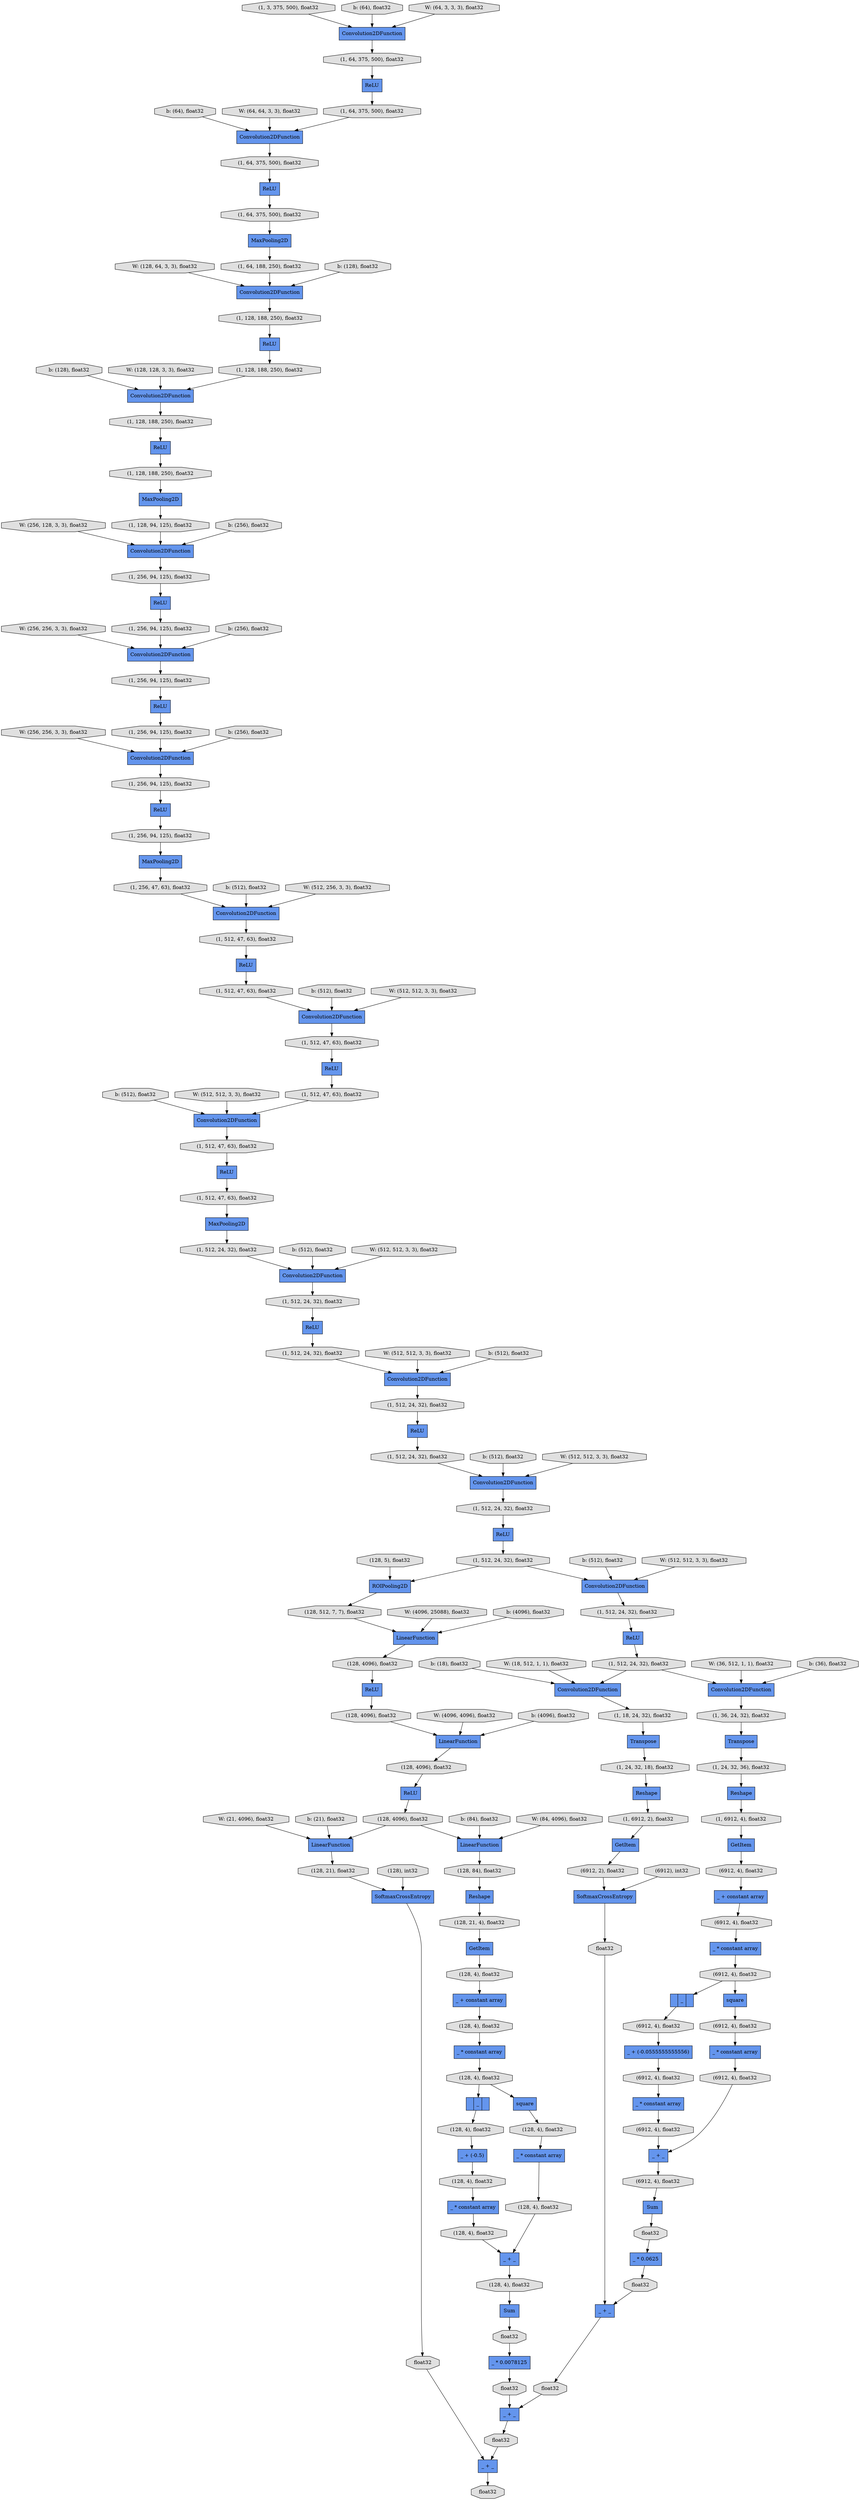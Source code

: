 digraph graphname{rankdir=TB;140171230371920 [shape="octagon",style="filled",fillcolor="#E0E0E0",label="(1, 6912, 2), float32"];140172461392912 [shape="octagon",style="filled",fillcolor="#E0E0E0",label="W: (128, 64, 3, 3), float32"];140172461490320 [shape="octagon",style="filled",fillcolor="#E0E0E0",label="b: (84), float32"];140171495513936 [shape="record",style="filled",fillcolor="#6495ED",label="Convolution2DFunction"];140171230372048 [shape="octagon",style="filled",fillcolor="#E0E0E0",label="(128, 5), float32"];140171495588816 [shape="octagon",style="filled",fillcolor="#E0E0E0",label="(1, 128, 188, 250), float32"];140172461392464 [shape="octagon",style="filled",fillcolor="#E0E0E0",label="b: (64), float32"];140172461393872 [shape="octagon",style="filled",fillcolor="#E0E0E0",label="b: (128), float32"];140172461392208 [shape="octagon",style="filled",fillcolor="#E0E0E0",label="W: (64, 64, 3, 3), float32"];140171495588240 [shape="octagon",style="filled",fillcolor="#E0E0E0",label="(1, 64, 375, 500), float32"];140171230298960 [shape="record",style="filled",fillcolor="#6495ED",label="ReLU"];140172461421840 [shape="octagon",style="filled",fillcolor="#E0E0E0",label="b: (512), float32"];140171230425168 [shape="record",style="filled",fillcolor="#6495ED",label="_ * constant array"];140172461490704 [shape="octagon",style="filled",fillcolor="#E0E0E0",label="W: (21, 4096), float32"];140171230372432 [shape="octagon",style="filled",fillcolor="#E0E0E0",label="(128, 512, 7, 7), float32"];140171230300944 [shape="record",style="filled",fillcolor="#6495ED",label="Convolution2DFunction"];140171230298832 [shape="record",style="filled",fillcolor="#6495ED",label="Convolution2DFunction"];140172461454800 [shape="octagon",style="filled",fillcolor="#E0E0E0",label="W: (36, 512, 1, 1), float32"];140171230298896 [shape="octagon",style="filled",fillcolor="#E0E0E0",label="(1, 512, 47, 63), float32"];140171230372688 [shape="octagon",style="filled",fillcolor="#E0E0E0",label="(128, 4096), float32"];140171495587984 [shape="record",style="filled",fillcolor="#6495ED",label="ReLU"];140171230372752 [shape="record",style="filled",fillcolor="#6495ED",label="ReLU"];140171230372816 [shape="record",style="filled",fillcolor="#6495ED",label="LinearFunction"];140172461421584 [shape="octagon",style="filled",fillcolor="#E0E0E0",label="W: (512, 512, 3, 3), float32"];140171230329680 [shape="octagon",style="filled",fillcolor="#E0E0E0",label="(6912, 4), float32"];140171495588880 [shape="record",style="filled",fillcolor="#6495ED",label="ReLU"];140171230372944 [shape="octagon",style="filled",fillcolor="#E0E0E0",label="(128, 4096), float32"];140171230443024 [shape="octagon",style="filled",fillcolor="#E0E0E0",label="float32"];140171230299280 [shape="octagon",style="filled",fillcolor="#E0E0E0",label="(1, 512, 47, 63), float32"];140171230298320 [shape="octagon",style="filled",fillcolor="#E0E0E0",label="(1, 256, 94, 125), float32"];140171230373136 [shape="octagon",style="filled",fillcolor="#E0E0E0",label="(128, 4096), float32"];140171495513808 [shape="octagon",style="filled",fillcolor="#E0E0E0",label="(1, 64, 375, 500), float32"];140171230373200 [shape="record",style="filled",fillcolor="#6495ED",label="ReLU"];140171230301072 [shape="record",style="filled",fillcolor="#6495ED",label="Convolution2DFunction"];140172461394320 [shape="octagon",style="filled",fillcolor="#E0E0E0",label="W: (256, 128, 3, 3), float32"];140171230299536 [shape="record",style="filled",fillcolor="#6495ED",label="Convolution2DFunction"];140171230299600 [shape="octagon",style="filled",fillcolor="#E0E0E0",label="(1, 512, 47, 63), float32"];140172464285264 [shape="octagon",style="filled",fillcolor="#E0E0E0",label="b: (512), float32"];140171230373392 [shape="record",style="filled",fillcolor="#6495ED",label="_ + constant array"];140171230373456 [shape="octagon",style="filled",fillcolor="#E0E0E0",label="(128, 4096), float32"];140171495589520 [shape="octagon",style="filled",fillcolor="#E0E0E0",label="(1, 128, 188, 250), float32"];140171495591184 [shape="record",style="filled",fillcolor="#6495ED",label="ReLU"];140171495589584 [shape="record",style="filled",fillcolor="#6495ED",label="ReLU"];140171230301136 [shape="octagon",style="filled",fillcolor="#E0E0E0",label="(1, 512, 24, 32), float32"];140171230373648 [shape="record",style="filled",fillcolor="#6495ED",label="LinearFunction"];140171495588560 [shape="octagon",style="filled",fillcolor="#E0E0E0",label="(1, 64, 188, 250), float32"];140171230373840 [shape="octagon",style="filled",fillcolor="#E0E0E0",label="(128, 84), float32"];140172461454352 [shape="octagon",style="filled",fillcolor="#E0E0E0",label="b: (512), float32"];140171230373904 [shape="record",style="filled",fillcolor="#6495ED",label="LinearFunction"];140171230300240 [shape="octagon",style="filled",fillcolor="#E0E0E0",label="(1, 512, 47, 63), float32"];140171230300304 [shape="record",style="filled",fillcolor="#6495ED",label="ReLU"];140171230374096 [shape="octagon",style="filled",fillcolor="#E0E0E0",label="(128, 21), float32"];140171230426832 [shape="record",style="filled",fillcolor="#6495ED",label="GetItem"];140171495590160 [shape="octagon",style="filled",fillcolor="#E0E0E0",label="(1, 128, 94, 125), float32"];140171230374224 [shape="octagon",style="filled",fillcolor="#E0E0E0",label="(6912, 4), float32"];140171230327184 [shape="record",style="filled",fillcolor="#6495ED",label="ReLU"];140171230300560 [shape="octagon",style="filled",fillcolor="#E0E0E0",label="(1, 512, 47, 63), float32"];140171230374352 [shape="record",style="filled",fillcolor="#6495ED",label="_ * constant array"];140171495590416 [shape="octagon",style="filled",fillcolor="#E0E0E0",label="(1, 256, 94, 125), float32"];140171495591760 [shape="octagon",style="filled",fillcolor="#E0E0E0",label="(1, 256, 94, 125), float32"];140171495590480 [shape="record",style="filled",fillcolor="#6495ED",label="ReLU"];140171230299920 [shape="octagon",style="filled",fillcolor="#E0E0E0",label="(1, 512, 47, 63), float32"];140171230374544 [shape="octagon",style="filled",fillcolor="#E0E0E0",label="(6912, 4), float32"];140172461395728 [shape="octagon",style="filled",fillcolor="#E0E0E0",label="W: (256, 256, 3, 3), float32"];140171230300880 [shape="octagon",style="filled",fillcolor="#E0E0E0",label="(1, 512, 24, 32), float32"];140171230327952 [shape="octagon",style="filled",fillcolor="#E0E0E0",label="(1, 512, 24, 32), float32"];140171230374672 [shape="record",style="filled",fillcolor="#6495ED",label="|_|"];140171495591056 [shape="record",style="filled",fillcolor="#6495ED",label="Convolution2DFunction"];140171230374800 [shape="record",style="filled",fillcolor="#6495ED",label="_ * 0.0625"];140171230374864 [shape="octagon",style="filled",fillcolor="#E0E0E0",label="(6912, 4), float32"];140171230301200 [shape="record",style="filled",fillcolor="#6495ED",label="ReLU"];140172461395024 [shape="octagon",style="filled",fillcolor="#E0E0E0",label="W: (256, 256, 3, 3), float32"];140171230298640 [shape="octagon",style="filled",fillcolor="#E0E0E0",label="(1, 256, 47, 63), float32"];140171230375056 [shape="record",style="filled",fillcolor="#6495ED",label="square"];140171495591120 [shape="octagon",style="filled",fillcolor="#E0E0E0",label="(1, 256, 94, 125), float32"];140171230428368 [shape="octagon",style="filled",fillcolor="#E0E0E0",label="(128, 4), float32"];140171230375184 [shape="record",style="filled",fillcolor="#6495ED",label="_ + (-0.0555555555556)"];140171230375248 [shape="octagon",style="filled",fillcolor="#E0E0E0",label="(6912, 4), float32"];140171230375376 [shape="record",style="filled",fillcolor="#6495ED",label="_ * constant array"];140171230298704 [shape="record",style="filled",fillcolor="#6495ED",label="Convolution2DFunction"];140171495591440 [shape="octagon",style="filled",fillcolor="#E0E0E0",label="(1, 256, 94, 125), float32"];140171230301520 [shape="octagon",style="filled",fillcolor="#E0E0E0",label="(1, 512, 24, 32), float32"];140171230301776 [shape="record",style="filled",fillcolor="#6495ED",label="Convolution2DFunction"];140171230328528 [shape="record",style="filled",fillcolor="#6495ED",label="Convolution2DFunction"];140171230375568 [shape="octagon",style="filled",fillcolor="#E0E0E0",label="(6912, 4), float32"];140171230301904 [shape="record",style="filled",fillcolor="#6495ED",label="ReLU"];140171230427088 [shape="octagon",style="filled",fillcolor="#E0E0E0",label="(128, 4), float32"];140171495591696 [shape="record",style="filled",fillcolor="#6495ED",label="MaxPooling2D"];140171230375760 [shape="record",style="filled",fillcolor="#6495ED",label="_ + _"];140171230327440 [shape="octagon",style="filled",fillcolor="#E0E0E0",label="(1, 512, 24, 32), float32"];140171230375824 [shape="octagon",style="filled",fillcolor="#E0E0E0",label="(6912, 4), float32"];140171230302160 [shape="octagon",style="filled",fillcolor="#E0E0E0",label="(1, 512, 24, 32), float32"];140171230428496 [shape="record",style="filled",fillcolor="#6495ED",label="_ * constant array"];140171495512976 [shape="record",style="filled",fillcolor="#6495ED",label="Convolution2DFunction"];140171230441552 [shape="record",style="filled",fillcolor="#6495ED",label="Sum"];140171230300176 [shape="record",style="filled",fillcolor="#6495ED",label="MaxPooling2D"];140171495590800 [shape="octagon",style="filled",fillcolor="#E0E0E0",label="(1, 256, 94, 125), float32"];140171230441616 [shape="octagon",style="filled",fillcolor="#E0E0E0",label="(128, 4), float32"];140171230425296 [shape="record",style="filled",fillcolor="#6495ED",label="Sum"];140171230442192 [shape="octagon",style="filled",fillcolor="#E0E0E0",label="float32"];140171495513232 [shape="octagon",style="filled",fillcolor="#E0E0E0",label="(1, 3, 375, 500), float32"];140171230425360 [shape="octagon",style="filled",fillcolor="#E0E0E0",label="(6912, 4), float32"];140171230327120 [shape="octagon",style="filled",fillcolor="#E0E0E0",label="(1, 512, 24, 32), float32"];140171230441872 [shape="octagon",style="filled",fillcolor="#E0E0E0",label="(128, 4), float32"];140171495591824 [shape="record",style="filled",fillcolor="#6495ED",label="ReLU"];140172464285648 [shape="octagon",style="filled",fillcolor="#E0E0E0",label="W: (512, 512, 3, 3), float32"];140171230425616 [shape="octagon",style="filled",fillcolor="#E0E0E0",label="(6912, 4), float32"];140171230442064 [shape="octagon",style="filled",fillcolor="#E0E0E0",label="float32"];140171495588624 [shape="record",style="filled",fillcolor="#6495ED",label="Convolution2DFunction"];140172461453968 [shape="octagon",style="filled",fillcolor="#E0E0E0",label="b: (18), float32"];140171230425808 [shape="octagon",style="filled",fillcolor="#E0E0E0",label="float32"];140172461394576 [shape="octagon",style="filled",fillcolor="#E0E0E0",label="b: (256), float32"];140172461393616 [shape="octagon",style="filled",fillcolor="#E0E0E0",label="W: (128, 128, 3, 3), float32"];140172461421328 [shape="octagon",style="filled",fillcolor="#E0E0E0",label="b: (512), float32"];140172461420624 [shape="octagon",style="filled",fillcolor="#E0E0E0",label="b: (256), float32"];140171230442320 [shape="record",style="filled",fillcolor="#6495ED",label="SoftmaxCrossEntropy"];140171230327696 [shape="octagon",style="filled",fillcolor="#E0E0E0",label="(1, 512, 24, 32), float32"];140171495587920 [shape="octagon",style="filled",fillcolor="#E0E0E0",label="(1, 64, 375, 500), float32"];140171230426064 [shape="record",style="filled",fillcolor="#6495ED",label="SoftmaxCrossEntropy"];140171230425936 [shape="octagon",style="filled",fillcolor="#E0E0E0",label="float32"];140171230426128 [shape="record",style="filled",fillcolor="#6495ED",label="Reshape"];140171230327888 [shape="record",style="filled",fillcolor="#6495ED",label="LinearFunction"];140172461422544 [shape="octagon",style="filled",fillcolor="#E0E0E0",label="b: (512), float32"];140171230442640 [shape="octagon",style="filled",fillcolor="#E0E0E0",label="float32"];140171230442704 [shape="record",style="filled",fillcolor="#6495ED",label="_ + _"];140171230442768 [shape="octagon",style="filled",fillcolor="#E0E0E0",label="float32"];140171230442832 [shape="record",style="filled",fillcolor="#6495ED",label="_ + _"];140172461491088 [shape="octagon",style="filled",fillcolor="#E0E0E0",label="b: (21), float32"];140172461454736 [shape="octagon",style="filled",fillcolor="#E0E0E0",label="W: (18, 512, 1, 1), float32"];140171230328272 [shape="octagon",style="filled",fillcolor="#E0E0E0",label="(1, 36, 24, 32), float32"];140171495590224 [shape="record",style="filled",fillcolor="#6495ED",label="Convolution2DFunction"];140171230328336 [shape="record",style="filled",fillcolor="#6495ED",label="Transpose"];140172461395280 [shape="octagon",style="filled",fillcolor="#E0E0E0",label="b: (256), float32"];140171230426704 [shape="octagon",style="filled",fillcolor="#E0E0E0",label="(128, 21, 4), float32"];140172461422288 [shape="octagon",style="filled",fillcolor="#E0E0E0",label="W: (512, 512, 3, 3), float32"];140171230443216 [shape="octagon",style="filled",fillcolor="#E0E0E0",label="float32"];140171230442448 [shape="record",style="filled",fillcolor="#6495ED",label="_ + _"];140171230328592 [shape="octagon",style="filled",fillcolor="#E0E0E0",label="(1, 24, 32, 36), float32"];140172461455184 [shape="octagon",style="filled",fillcolor="#E0E0E0",label="b: (36), float32"];140171230301840 [shape="octagon",style="filled",fillcolor="#E0E0E0",label="(1, 512, 24, 32), float32"];140171230328784 [shape="record",style="filled",fillcolor="#6495ED",label="Reshape"];140171230329168 [shape="record",style="filled",fillcolor="#6495ED",label="ROIPooling2D"];140171230427216 [shape="record",style="filled",fillcolor="#6495ED",label="_ + constant array"];140172461421072 [shape="octagon",style="filled",fillcolor="#E0E0E0",label="W: (512, 256, 3, 3), float32"];140171230442512 [shape="octagon",style="filled",fillcolor="#E0E0E0",label="(128), int32"];140171230328976 [shape="octagon",style="filled",fillcolor="#E0E0E0",label="(1, 6912, 4), float32"];140171495589456 [shape="record",style="filled",fillcolor="#6495ED",label="MaxPooling2D"];140172461455568 [shape="octagon",style="filled",fillcolor="#E0E0E0",label="W: (4096, 25088), float32"];140171230428880 [shape="record",style="filled",fillcolor="#6495ED",label="_ + _"];140171230427408 [shape="octagon",style="filled",fillcolor="#E0E0E0",label="(128, 4), float32"];140171230427472 [shape="record",style="filled",fillcolor="#6495ED",label="_ * constant array"];140172461422992 [shape="octagon",style="filled",fillcolor="#E0E0E0",label="W: (512, 512, 3, 3), float32"];140171230329232 [shape="octagon",style="filled",fillcolor="#E0E0E0",label="(1, 18, 24, 32), float32"];140172461423952 [shape="octagon",style="filled",fillcolor="#E0E0E0",label="b: (512), float32"];140171495589840 [shape="octagon",style="filled",fillcolor="#E0E0E0",label="(1, 128, 188, 250), float32"];140171230329296 [shape="record",style="filled",fillcolor="#6495ED",label="Transpose"];140171230328080 [shape="record",style="filled",fillcolor="#6495ED",label="Convolution2DFunction"];140171230427664 [shape="octagon",style="filled",fillcolor="#E0E0E0",label="(128, 4), float32"];140172461455952 [shape="octagon",style="filled",fillcolor="#E0E0E0",label="b: (4096), float32"];140171230428944 [shape="octagon",style="filled",fillcolor="#E0E0E0",label="(128, 4), float32"];140171230427792 [shape="record",style="filled",fillcolor="#6495ED",label="|_|"];140172464287632 [shape="octagon",style="filled",fillcolor="#E0E0E0",label="b: (64), float32"];140171230329552 [shape="octagon",style="filled",fillcolor="#E0E0E0",label="(1, 24, 32, 18), float32"];140171495590352 [shape="record",style="filled",fillcolor="#6495ED",label="Convolution2DFunction"];140171230427920 [shape="record",style="filled",fillcolor="#6495ED",label="_ * 0.0078125"];140171495513616 [shape="octagon",style="filled",fillcolor="#E0E0E0",label="(1, 64, 375, 500), float32"];140171230427984 [shape="octagon",style="filled",fillcolor="#E0E0E0",label="(128, 4), float32"];140171230426256 [shape="octagon",style="filled",fillcolor="#E0E0E0",label="(6912), int32"];140171495588752 [shape="record",style="filled",fillcolor="#6495ED",label="Convolution2DFunction"];140172461456336 [shape="octagon",style="filled",fillcolor="#E0E0E0",label="W: (4096, 4096), float32"];140172461424464 [shape="octagon",style="filled",fillcolor="#E0E0E0",label="W: (512, 512, 3, 3), float32"];140171230428176 [shape="record",style="filled",fillcolor="#6495ED",label="square"];140172461423696 [shape="octagon",style="filled",fillcolor="#E0E0E0",label="W: (512, 512, 3, 3), float32"];140171230428304 [shape="record",style="filled",fillcolor="#6495ED",label="_ + (-0.5)"];140172464287376 [shape="octagon",style="filled",fillcolor="#E0E0E0",label="W: (64, 3, 3, 3), float32"];140171230330064 [shape="record",style="filled",fillcolor="#6495ED",label="GetItem"];140172461456720 [shape="octagon",style="filled",fillcolor="#E0E0E0",label="b: (4096), float32"];140171230302096 [shape="record",style="filled",fillcolor="#6495ED",label="Convolution2DFunction"];140171230330320 [shape="octagon",style="filled",fillcolor="#E0E0E0",label="(6912, 2), float32"];140171495512656 [shape="record",style="filled",fillcolor="#6495ED",label="ReLU"];140171230428688 [shape="octagon",style="filled",fillcolor="#E0E0E0",label="(128, 4), float32"];140172461393168 [shape="octagon",style="filled",fillcolor="#E0E0E0",label="b: (128), float32"];140171230426384 [shape="octagon",style="filled",fillcolor="#E0E0E0",label="float32"];140171230327760 [shape="record",style="filled",fillcolor="#6495ED",label="ReLU"];140172461457104 [shape="octagon",style="filled",fillcolor="#E0E0E0",label="W: (84, 4096), float32"];140171230330640 [shape="record",style="filled",fillcolor="#6495ED",label="GetItem"];140171230299664 [shape="record",style="filled",fillcolor="#6495ED",label="ReLU"];140171230330704 [shape="record",style="filled",fillcolor="#6495ED",label="Reshape"];140172461423248 [shape="octagon",style="filled",fillcolor="#E0E0E0",label="b: (512), float32"];140171230429072 [shape="record",style="filled",fillcolor="#6495ED",label="_ * constant array"];140171495514064 [shape="record",style="filled",fillcolor="#6495ED",label="MaxPooling2D"];140171495589200 [shape="octagon",style="filled",fillcolor="#E0E0E0",label="(1, 128, 188, 250), float32"];140171230327696 -> 140171230327760;140171230428880 -> 140171230441872;140172464285264 -> 140171230298832;140171230301904 -> 140171230302160;140172461392912 -> 140171495588624;140171230425360 -> 140171230375760;140172464285648 -> 140171230298832;140171230372048 -> 140171230329168;140171230372432 -> 140171230327888;140171230328976 -> 140171230330064;140172461456336 -> 140171230372816;140171230425808 -> 140171230374800;140172461455568 -> 140171230327888;140171230327184 -> 140171230327440;140171230298896 -> 140171230298960;140172461395728 -> 140171495591056;140171230374544 -> 140171230374672;140171230428688 -> 140171230428880;140172461393616 -> 140171495588752;140171495588880 -> 140171495589200;140171230329232 -> 140171230329296;140171495512976 -> 140171495513616;140171230375824 -> 140171230425168;140171230373648 -> 140171230373840;140171230425616 -> 140171230425296;140171230328336 -> 140171230328592;140171495590800 -> 140171495590352;140171495513936 -> 140171495587920;140171230328272 -> 140171230328336;140171230298832 -> 140171230299600;140171230428304 -> 140171230428944;140172461393872 -> 140171495588752;140171230372752 -> 140171230372944;140172464287376 -> 140171495512976;140171495590160 -> 140171495590224;140171230372688 -> 140171230372752;140172461424464 -> 140171230302096;140171230426128 -> 140171230426704;140171230329680 -> 140171230373392;140171230375248 -> 140171230375376;140171495589840 -> 140171495589456;140171230427408 -> 140171230427472;140171230329168 -> 140171230372432;140171230329296 -> 140171230329552;140171230328784 -> 140171230328976;140171230299920 -> 140171230299536;140171230300560 -> 140171230300176;140171230441552 -> 140171230442064;140171230301520 -> 140171230301072;140171230441872 -> 140171230441552;140171230300880 -> 140171230300944;140171495589456 -> 140171495590160;140171495588240 -> 140171495514064;140171230330704 -> 140171230371920;140171495591696 -> 140171230298640;140171230427920 -> 140171230442192;140171230428368 -> 140171230428496;140171230426064 -> 140171230426384;140171230442320 -> 140171230442640;140171230427792 -> 140171230427984;140171495591184 -> 140171495591440;140172461423248 -> 140171230301072;140171230327952 -> 140171230328080;140171230300944 -> 140171230301136;140171230427216 -> 140171230427408;140171495591056 -> 140171495591760;140171230442768 -> 140171230442832;140171230302160 -> 140171230301776;140172461420624 -> 140171495591056;140172461422544 -> 140171230300944;140171230427472 -> 140171230427664;140172461456720 -> 140171230372816;140172461421840 -> 140171230299536;140171495588816 -> 140171495588880;140171230428944 -> 140171230429072;140171495590480 -> 140171495590800;140171230327440 -> 140171230302096;140171230425296 -> 140171230425808;140171495590352 -> 140171495591120;140171495590416 -> 140171495590480;140171495589584 -> 140171495589840;140171230374352 -> 140171230374544;140171230328528 -> 140171230329232;140171230425936 -> 140171230442448;140172461395024 -> 140171495590352;140171230426256 -> 140171230426064;140171230426384 -> 140171230442448;140171230327440 -> 140171230329168;140171230425168 -> 140171230425360;140171495588752 -> 140171495589520;140171230443024 -> 140171230442704;140171230375376 -> 140171230375568;140171495514064 -> 140171495588560;140172461421328 -> 140171230298704;140171230330320 -> 140171230426064;140171230301200 -> 140171230301520;140171230373456 -> 140171230373648;140171230372944 -> 140171230372816;140171495587920 -> 140171495587984;140172461457104 -> 140171230373648;140171230327760 -> 140171230327952;140171230442064 -> 140171230427920;140171230427664 -> 140171230427792;140171230299536 -> 140171230300240;140172461455184 -> 140171230328080;140171230427664 -> 140171230428176;140172461423696 -> 140171230301776;140171495587984 -> 140171495588240;140171230442512 -> 140171230442320;140171230442704 -> 140171230443216;140171230299664 -> 140171230299920;140171230375056 -> 140171230375248;140172461422992 -> 140171230301072;140172461490704 -> 140171230373904;140171230301840 -> 140171230301904;140171230426832 -> 140171230427088;140171495591440 -> 140171495591056;140171230301776 -> 140171230327120;140171230441616 -> 140171230428880;140171495589200 -> 140171495588752;140171230327120 -> 140171230327184;140171495588624 -> 140171495588816;140171230426704 -> 140171230426832;140172461454736 -> 140171230328528;140171230373200 -> 140171230373456;140172461394320 -> 140171495590224;140172464287632 -> 140171495512976;140171495591120 -> 140171495591184;140171230329552 -> 140171230330704;140171495513232 -> 140171495512976;140171495589520 -> 140171495589584;140171230373392 -> 140171230374224;140171495513808 -> 140171495513936;140171495591824 -> 140171230298320;140171495588560 -> 140171495588624;140171230375760 -> 140171230425616;140171230374224 -> 140171230374352;140171230427984 -> 140171230428304;140171230428496 -> 140171230428688;140171230371920 -> 140171230330640;140171230373456 -> 140171230373904;140171495590224 -> 140171495590416;140171230330064 -> 140171230329680;140172461490320 -> 140171230373648;140171230327952 -> 140171230328528;140172461455952 -> 140171230327888;140172461394576 -> 140171495590224;140171230298960 -> 140171230299280;140172461392464 -> 140171495513936;140171230298704 -> 140171230298896;140171495512656 -> 140171495513808;140171230373840 -> 140171230426128;140172461454352 -> 140171230302096;140171230298320 -> 140171495591696;140171230374800 -> 140171230425936;140171230372816 -> 140171230373136;140172461393168 -> 140171495588624;140171495591760 -> 140171495591824;140171230374864 -> 140171230375184;140171230373136 -> 140171230373200;140171230375568 -> 140171230375760;140171230299280 -> 140171230298832;140171230298640 -> 140171230298704;140172461395280 -> 140171495590352;140171230300304 -> 140171230300560;140171495513616 -> 140171495512656;140172461491088 -> 140171230373904;140171230328592 -> 140171230328784;140172461421584 -> 140171230299536;140171230428176 -> 140171230428368;140171230374096 -> 140171230442320;140171230327888 -> 140171230372688;140172461454800 -> 140171230328080;140171230442448 -> 140171230442768;140171230442832 -> 140171230443024;140171230374544 -> 140171230375056;140171230302096 -> 140171230327696;140171230301136 -> 140171230301200;140171230300176 -> 140171230300880;140172461421072 -> 140171230298704;140171230427088 -> 140171230427216;140171230300240 -> 140171230300304;140171230442640 -> 140171230442704;140172461453968 -> 140171230328528;140171230328080 -> 140171230328272;140172461392208 -> 140171495513936;140171230299600 -> 140171230299664;140172461422288 -> 140171230300944;140171230373904 -> 140171230374096;140171230301072 -> 140171230301840;140171230375184 -> 140171230375824;140171230374672 -> 140171230374864;140171230330640 -> 140171230330320;140171230429072 -> 140171230441616;140171230442192 -> 140171230442832;140172461423952 -> 140171230301776;}